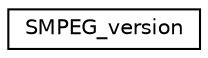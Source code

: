 digraph "Graphical Class Hierarchy"
{
 // LATEX_PDF_SIZE
  edge [fontname="Helvetica",fontsize="10",labelfontname="Helvetica",labelfontsize="10"];
  node [fontname="Helvetica",fontsize="10",shape=record];
  rankdir="LR";
  Node0 [label="SMPEG_version",height=0.2,width=0.4,color="black", fillcolor="white", style="filled",URL="$d3/df1/structSMPEG__version.html",tooltip=" "];
}
